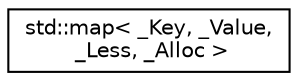 digraph "Graphical Class Hierarchy"
{
  edge [fontname="Helvetica",fontsize="10",labelfontname="Helvetica",labelfontsize="10"];
  node [fontname="Helvetica",fontsize="10",shape=record];
  rankdir="LR";
  Node0 [label="std::map\< _Key, _Value,\l _Less, _Alloc \>",height=0.2,width=0.4,color="black", fillcolor="white", style="filled",URL="$classstd_1_1map.html"];
}
